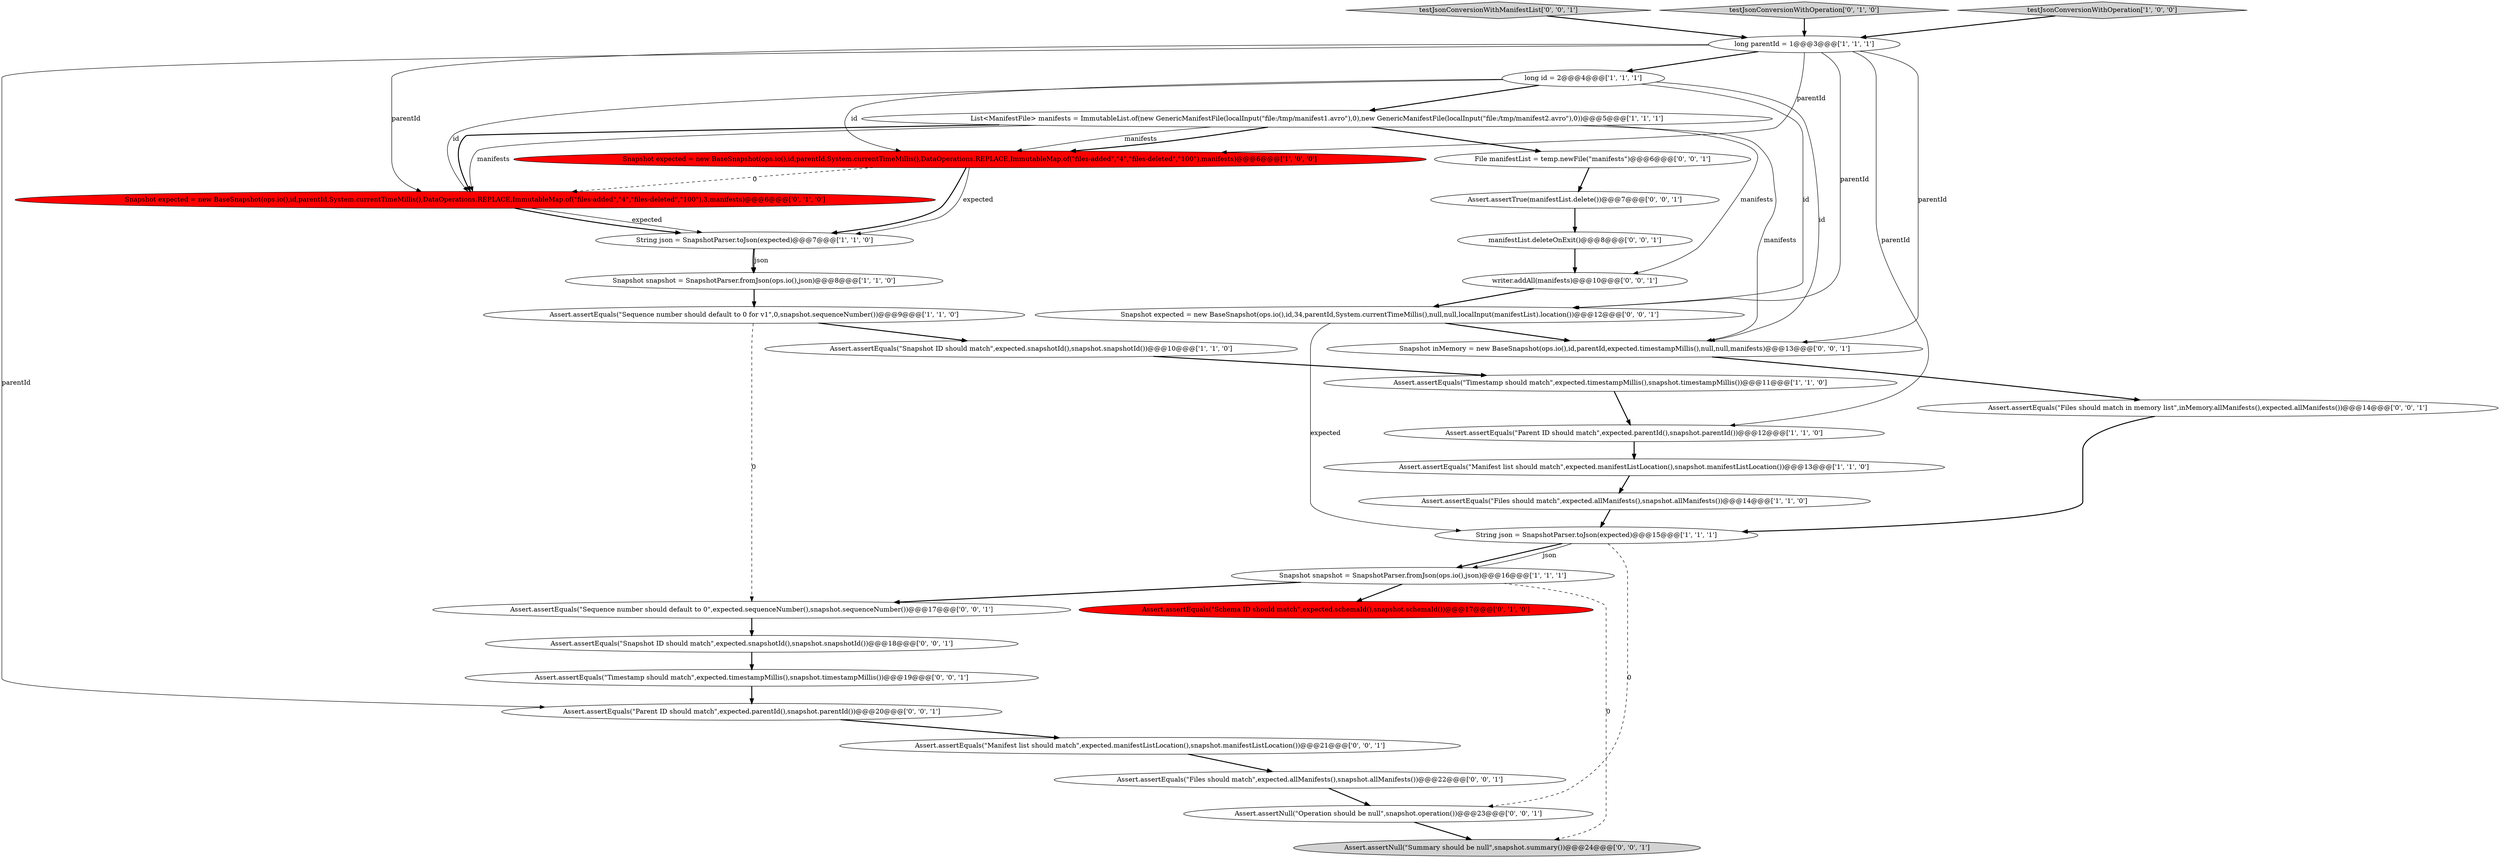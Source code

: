 digraph {
0 [style = filled, label = "String json = SnapshotParser.toJson(expected)@@@7@@@['1', '1', '0']", fillcolor = white, shape = ellipse image = "AAA0AAABBB1BBB"];
24 [style = filled, label = "Assert.assertEquals(\"Timestamp should match\",expected.timestampMillis(),snapshot.timestampMillis())@@@19@@@['0', '0', '1']", fillcolor = white, shape = ellipse image = "AAA0AAABBB3BBB"];
5 [style = filled, label = "List<ManifestFile> manifests = ImmutableList.of(new GenericManifestFile(localInput(\"file:/tmp/manifest1.avro\"),0),new GenericManifestFile(localInput(\"file:/tmp/manifest2.avro\"),0))@@@5@@@['1', '1', '1']", fillcolor = white, shape = ellipse image = "AAA0AAABBB1BBB"];
29 [style = filled, label = "manifestList.deleteOnExit()@@@8@@@['0', '0', '1']", fillcolor = white, shape = ellipse image = "AAA0AAABBB3BBB"];
10 [style = filled, label = "Assert.assertEquals(\"Parent ID should match\",expected.parentId(),snapshot.parentId())@@@12@@@['1', '1', '0']", fillcolor = white, shape = ellipse image = "AAA0AAABBB1BBB"];
6 [style = filled, label = "Snapshot expected = new BaseSnapshot(ops.io(),id,parentId,System.currentTimeMillis(),DataOperations.REPLACE,ImmutableMap.of(\"files-added\",\"4\",\"files-deleted\",\"100\"),manifests)@@@6@@@['1', '0', '0']", fillcolor = red, shape = ellipse image = "AAA1AAABBB1BBB"];
33 [style = filled, label = "testJsonConversionWithManifestList['0', '0', '1']", fillcolor = lightgray, shape = diamond image = "AAA0AAABBB3BBB"];
17 [style = filled, label = "testJsonConversionWithOperation['0', '1', '0']", fillcolor = lightgray, shape = diamond image = "AAA0AAABBB2BBB"];
14 [style = filled, label = "Assert.assertEquals(\"Sequence number should default to 0 for v1\",0,snapshot.sequenceNumber())@@@9@@@['1', '1', '0']", fillcolor = white, shape = ellipse image = "AAA0AAABBB1BBB"];
32 [style = filled, label = "writer.addAll(manifests)@@@10@@@['0', '0', '1']", fillcolor = white, shape = ellipse image = "AAA0AAABBB3BBB"];
28 [style = filled, label = "Snapshot expected = new BaseSnapshot(ops.io(),id,34,parentId,System.currentTimeMillis(),null,null,localInput(manifestList).location())@@@12@@@['0', '0', '1']", fillcolor = white, shape = ellipse image = "AAA0AAABBB3BBB"];
12 [style = filled, label = "long parentId = 1@@@3@@@['1', '1', '1']", fillcolor = white, shape = ellipse image = "AAA0AAABBB1BBB"];
23 [style = filled, label = "Assert.assertEquals(\"Manifest list should match\",expected.manifestListLocation(),snapshot.manifestListLocation())@@@21@@@['0', '0', '1']", fillcolor = white, shape = ellipse image = "AAA0AAABBB3BBB"];
18 [style = filled, label = "Assert.assertEquals(\"Sequence number should default to 0\",expected.sequenceNumber(),snapshot.sequenceNumber())@@@17@@@['0', '0', '1']", fillcolor = white, shape = ellipse image = "AAA0AAABBB3BBB"];
4 [style = filled, label = "Snapshot snapshot = SnapshotParser.fromJson(ops.io(),json)@@@16@@@['1', '1', '1']", fillcolor = white, shape = ellipse image = "AAA0AAABBB1BBB"];
31 [style = filled, label = "Assert.assertNull(\"Operation should be null\",snapshot.operation())@@@23@@@['0', '0', '1']", fillcolor = white, shape = ellipse image = "AAA0AAABBB3BBB"];
30 [style = filled, label = "Assert.assertEquals(\"Parent ID should match\",expected.parentId(),snapshot.parentId())@@@20@@@['0', '0', '1']", fillcolor = white, shape = ellipse image = "AAA0AAABBB3BBB"];
27 [style = filled, label = "File manifestList = temp.newFile(\"manifests\")@@@6@@@['0', '0', '1']", fillcolor = white, shape = ellipse image = "AAA0AAABBB3BBB"];
2 [style = filled, label = "Assert.assertEquals(\"Files should match\",expected.allManifests(),snapshot.allManifests())@@@14@@@['1', '1', '0']", fillcolor = white, shape = ellipse image = "AAA0AAABBB1BBB"];
8 [style = filled, label = "Snapshot snapshot = SnapshotParser.fromJson(ops.io(),json)@@@8@@@['1', '1', '0']", fillcolor = white, shape = ellipse image = "AAA0AAABBB1BBB"];
9 [style = filled, label = "testJsonConversionWithOperation['1', '0', '0']", fillcolor = lightgray, shape = diamond image = "AAA0AAABBB1BBB"];
3 [style = filled, label = "String json = SnapshotParser.toJson(expected)@@@15@@@['1', '1', '1']", fillcolor = white, shape = ellipse image = "AAA0AAABBB1BBB"];
26 [style = filled, label = "Assert.assertTrue(manifestList.delete())@@@7@@@['0', '0', '1']", fillcolor = white, shape = ellipse image = "AAA0AAABBB3BBB"];
13 [style = filled, label = "long id = 2@@@4@@@['1', '1', '1']", fillcolor = white, shape = ellipse image = "AAA0AAABBB1BBB"];
25 [style = filled, label = "Assert.assertEquals(\"Files should match in memory list\",inMemory.allManifests(),expected.allManifests())@@@14@@@['0', '0', '1']", fillcolor = white, shape = ellipse image = "AAA0AAABBB3BBB"];
15 [style = filled, label = "Assert.assertEquals(\"Schema ID should match\",expected.schemaId(),snapshot.schemaId())@@@17@@@['0', '1', '0']", fillcolor = red, shape = ellipse image = "AAA1AAABBB2BBB"];
11 [style = filled, label = "Assert.assertEquals(\"Snapshot ID should match\",expected.snapshotId(),snapshot.snapshotId())@@@10@@@['1', '1', '0']", fillcolor = white, shape = ellipse image = "AAA0AAABBB1BBB"];
16 [style = filled, label = "Snapshot expected = new BaseSnapshot(ops.io(),id,parentId,System.currentTimeMillis(),DataOperations.REPLACE,ImmutableMap.of(\"files-added\",\"4\",\"files-deleted\",\"100\"),3,manifests)@@@6@@@['0', '1', '0']", fillcolor = red, shape = ellipse image = "AAA1AAABBB2BBB"];
19 [style = filled, label = "Assert.assertEquals(\"Files should match\",expected.allManifests(),snapshot.allManifests())@@@22@@@['0', '0', '1']", fillcolor = white, shape = ellipse image = "AAA0AAABBB3BBB"];
1 [style = filled, label = "Assert.assertEquals(\"Manifest list should match\",expected.manifestListLocation(),snapshot.manifestListLocation())@@@13@@@['1', '1', '0']", fillcolor = white, shape = ellipse image = "AAA0AAABBB1BBB"];
20 [style = filled, label = "Assert.assertNull(\"Summary should be null\",snapshot.summary())@@@24@@@['0', '0', '1']", fillcolor = lightgray, shape = ellipse image = "AAA0AAABBB3BBB"];
22 [style = filled, label = "Assert.assertEquals(\"Snapshot ID should match\",expected.snapshotId(),snapshot.snapshotId())@@@18@@@['0', '0', '1']", fillcolor = white, shape = ellipse image = "AAA0AAABBB3BBB"];
7 [style = filled, label = "Assert.assertEquals(\"Timestamp should match\",expected.timestampMillis(),snapshot.timestampMillis())@@@11@@@['1', '1', '0']", fillcolor = white, shape = ellipse image = "AAA0AAABBB1BBB"];
21 [style = filled, label = "Snapshot inMemory = new BaseSnapshot(ops.io(),id,parentId,expected.timestampMillis(),null,null,manifests)@@@13@@@['0', '0', '1']", fillcolor = white, shape = ellipse image = "AAA0AAABBB3BBB"];
28->3 [style = solid, label="expected"];
16->0 [style = bold, label=""];
12->21 [style = solid, label="parentId"];
5->6 [style = solid, label="manifests"];
5->21 [style = solid, label="manifests"];
0->8 [style = solid, label="json"];
7->10 [style = bold, label=""];
19->31 [style = bold, label=""];
13->21 [style = solid, label="id"];
3->31 [style = dashed, label="0"];
26->29 [style = bold, label=""];
2->3 [style = bold, label=""];
4->15 [style = bold, label=""];
25->3 [style = bold, label=""];
30->23 [style = bold, label=""];
12->10 [style = solid, label="parentId"];
16->0 [style = solid, label="expected"];
8->14 [style = bold, label=""];
4->18 [style = bold, label=""];
6->0 [style = bold, label=""];
6->0 [style = solid, label="expected"];
21->25 [style = bold, label=""];
33->12 [style = bold, label=""];
13->6 [style = solid, label="id"];
3->4 [style = bold, label=""];
5->32 [style = solid, label="manifests"];
24->30 [style = bold, label=""];
5->16 [style = bold, label=""];
12->13 [style = bold, label=""];
12->30 [style = solid, label="parentId"];
17->12 [style = bold, label=""];
28->21 [style = bold, label=""];
18->22 [style = bold, label=""];
6->16 [style = dashed, label="0"];
5->6 [style = bold, label=""];
4->20 [style = dashed, label="0"];
29->32 [style = bold, label=""];
23->19 [style = bold, label=""];
12->16 [style = solid, label="parentId"];
12->28 [style = solid, label="parentId"];
0->8 [style = bold, label=""];
13->5 [style = bold, label=""];
5->16 [style = solid, label="manifests"];
1->2 [style = bold, label=""];
9->12 [style = bold, label=""];
5->27 [style = bold, label=""];
22->24 [style = bold, label=""];
14->18 [style = dashed, label="0"];
31->20 [style = bold, label=""];
10->1 [style = bold, label=""];
13->28 [style = solid, label="id"];
14->11 [style = bold, label=""];
32->28 [style = bold, label=""];
13->16 [style = solid, label="id"];
3->4 [style = solid, label="json"];
11->7 [style = bold, label=""];
12->6 [style = solid, label="parentId"];
27->26 [style = bold, label=""];
}
